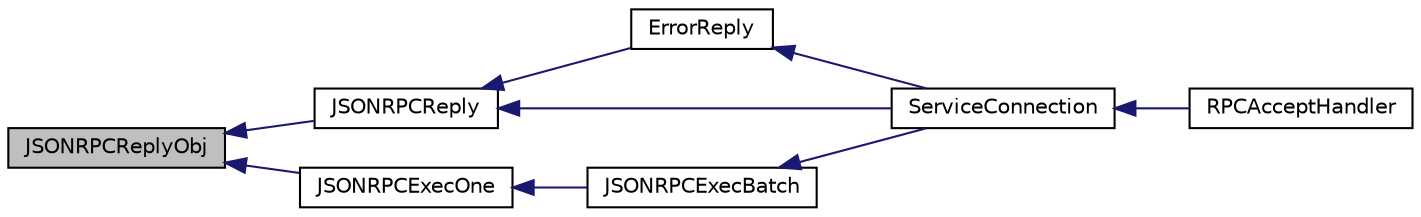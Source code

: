 digraph "JSONRPCReplyObj"
{
  edge [fontname="Helvetica",fontsize="10",labelfontname="Helvetica",labelfontsize="10"];
  node [fontname="Helvetica",fontsize="10",shape=record];
  rankdir="LR";
  Node113 [label="JSONRPCReplyObj",height=0.2,width=0.4,color="black", fillcolor="grey75", style="filled", fontcolor="black"];
  Node113 -> Node114 [dir="back",color="midnightblue",fontsize="10",style="solid",fontname="Helvetica"];
  Node114 [label="JSONRPCReply",height=0.2,width=0.4,color="black", fillcolor="white", style="filled",URL="$d2/d30/rpcprotocol_8cpp.html#a091e4839a15f5f6d569a97c709d80374"];
  Node114 -> Node115 [dir="back",color="midnightblue",fontsize="10",style="solid",fontname="Helvetica"];
  Node115 [label="ErrorReply",height=0.2,width=0.4,color="black", fillcolor="white", style="filled",URL="$d6/d76/rpcserver_8cpp.html#a01dbd901fe882171ef907f64ce31db00"];
  Node115 -> Node116 [dir="back",color="midnightblue",fontsize="10",style="solid",fontname="Helvetica"];
  Node116 [label="ServiceConnection",height=0.2,width=0.4,color="black", fillcolor="white", style="filled",URL="$d6/d76/rpcserver_8cpp.html#adda5af922ba2f27c9f6219394d3c4f4c"];
  Node116 -> Node117 [dir="back",color="midnightblue",fontsize="10",style="solid",fontname="Helvetica"];
  Node117 [label="RPCAcceptHandler",height=0.2,width=0.4,color="black", fillcolor="white", style="filled",URL="$d6/d76/rpcserver_8cpp.html#a1e6c8e04570f3b8f8a9fc49c2550f18c",tooltip="Accept and handle incoming connection. "];
  Node114 -> Node116 [dir="back",color="midnightblue",fontsize="10",style="solid",fontname="Helvetica"];
  Node113 -> Node118 [dir="back",color="midnightblue",fontsize="10",style="solid",fontname="Helvetica"];
  Node118 [label="JSONRPCExecOne",height=0.2,width=0.4,color="black", fillcolor="white", style="filled",URL="$d6/d76/rpcserver_8cpp.html#aa84f3199884bd0fa01edad0aa99602ef"];
  Node118 -> Node119 [dir="back",color="midnightblue",fontsize="10",style="solid",fontname="Helvetica"];
  Node119 [label="JSONRPCExecBatch",height=0.2,width=0.4,color="black", fillcolor="white", style="filled",URL="$d6/d76/rpcserver_8cpp.html#ad7931d42076c069db94baae77ec7f2fc"];
  Node119 -> Node116 [dir="back",color="midnightblue",fontsize="10",style="solid",fontname="Helvetica"];
}
